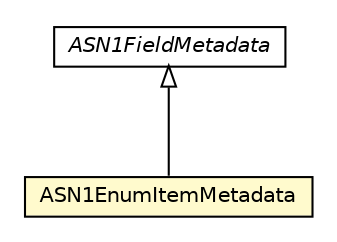 #!/usr/local/bin/dot
#
# Class diagram 
# Generated by UMLGraph version R5_6-24-gf6e263 (http://www.umlgraph.org/)
#

digraph G {
	edge [fontname="Helvetica",fontsize=10,labelfontname="Helvetica",labelfontsize=10];
	node [fontname="Helvetica",fontsize=10,shape=plaintext];
	nodesep=0.25;
	ranksep=0.5;
	// org.universAAL.lddi.lib.ieeex73std.org.bn.metadata.ASN1FieldMetadata
	c1688180 [label=<<table title="org.universAAL.lddi.lib.ieeex73std.org.bn.metadata.ASN1FieldMetadata" border="0" cellborder="1" cellspacing="0" cellpadding="2" port="p" href="./ASN1FieldMetadata.html">
		<tr><td><table border="0" cellspacing="0" cellpadding="1">
<tr><td align="center" balign="center"><font face="Helvetica-Oblique"> ASN1FieldMetadata </font></td></tr>
		</table></td></tr>
		</table>>, URL="./ASN1FieldMetadata.html", fontname="Helvetica", fontcolor="black", fontsize=10.0];
	// org.universAAL.lddi.lib.ieeex73std.org.bn.metadata.ASN1EnumItemMetadata
	c1688184 [label=<<table title="org.universAAL.lddi.lib.ieeex73std.org.bn.metadata.ASN1EnumItemMetadata" border="0" cellborder="1" cellspacing="0" cellpadding="2" port="p" bgcolor="lemonChiffon" href="./ASN1EnumItemMetadata.html">
		<tr><td><table border="0" cellspacing="0" cellpadding="1">
<tr><td align="center" balign="center"> ASN1EnumItemMetadata </td></tr>
		</table></td></tr>
		</table>>, URL="./ASN1EnumItemMetadata.html", fontname="Helvetica", fontcolor="black", fontsize=10.0];
	//org.universAAL.lddi.lib.ieeex73std.org.bn.metadata.ASN1EnumItemMetadata extends org.universAAL.lddi.lib.ieeex73std.org.bn.metadata.ASN1FieldMetadata
	c1688180:p -> c1688184:p [dir=back,arrowtail=empty];
}

